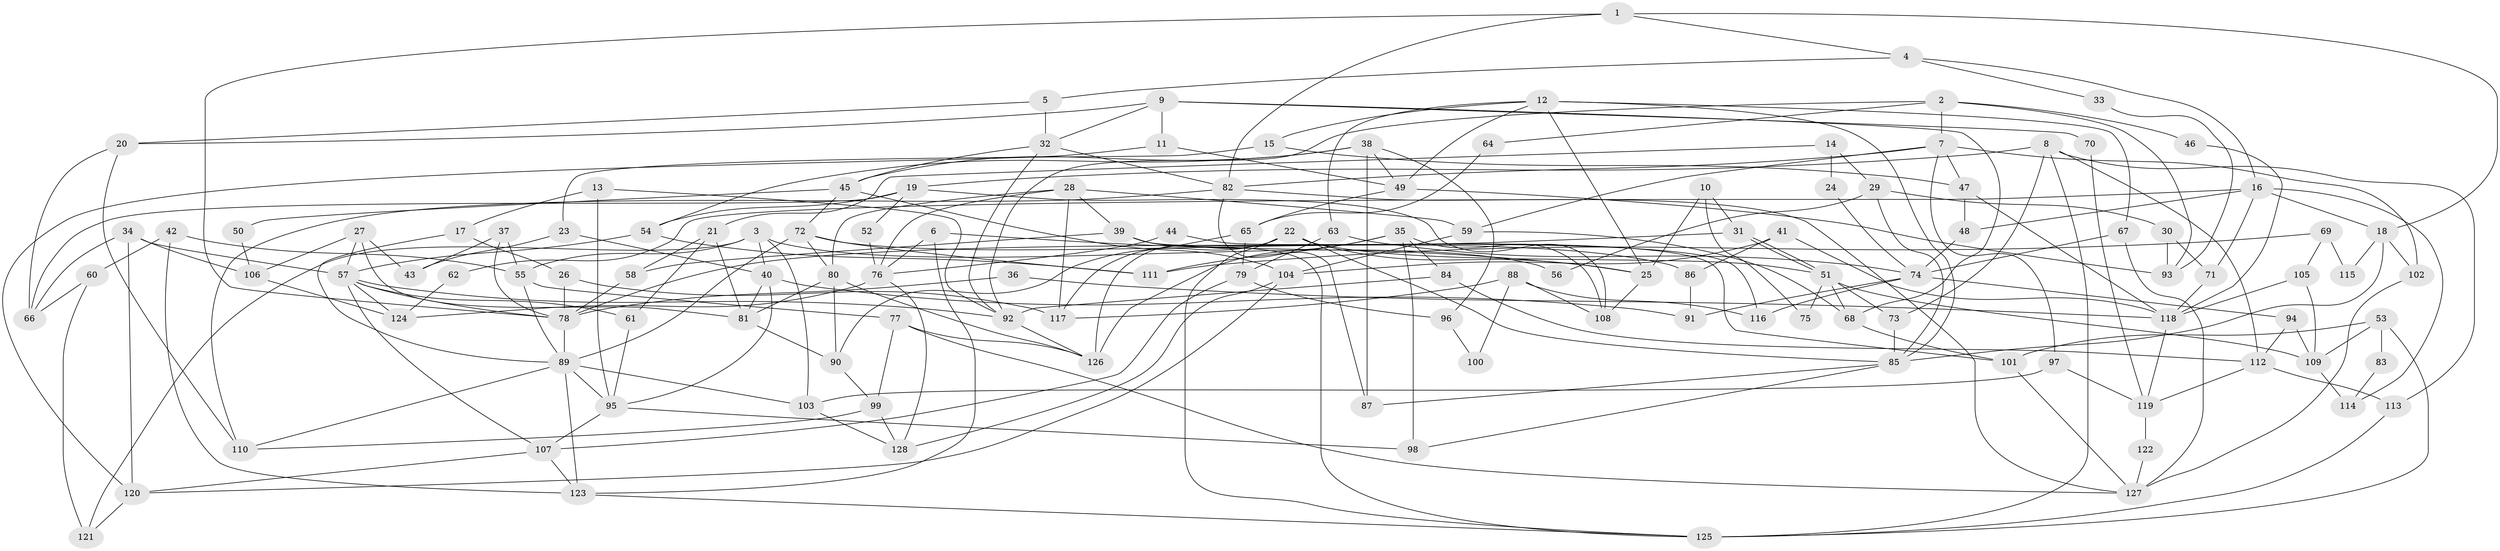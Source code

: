 // coarse degree distribution, {4: 0.22093023255813954, 5: 0.10465116279069768, 6: 0.16279069767441862, 3: 0.1744186046511628, 7: 0.09302325581395349, 10: 0.023255813953488372, 9: 0.023255813953488372, 8: 0.06976744186046512, 2: 0.11627906976744186, 12: 0.011627906976744186}
// Generated by graph-tools (version 1.1) at 2025/41/03/06/25 10:41:53]
// undirected, 128 vertices, 256 edges
graph export_dot {
graph [start="1"]
  node [color=gray90,style=filled];
  1;
  2;
  3;
  4;
  5;
  6;
  7;
  8;
  9;
  10;
  11;
  12;
  13;
  14;
  15;
  16;
  17;
  18;
  19;
  20;
  21;
  22;
  23;
  24;
  25;
  26;
  27;
  28;
  29;
  30;
  31;
  32;
  33;
  34;
  35;
  36;
  37;
  38;
  39;
  40;
  41;
  42;
  43;
  44;
  45;
  46;
  47;
  48;
  49;
  50;
  51;
  52;
  53;
  54;
  55;
  56;
  57;
  58;
  59;
  60;
  61;
  62;
  63;
  64;
  65;
  66;
  67;
  68;
  69;
  70;
  71;
  72;
  73;
  74;
  75;
  76;
  77;
  78;
  79;
  80;
  81;
  82;
  83;
  84;
  85;
  86;
  87;
  88;
  89;
  90;
  91;
  92;
  93;
  94;
  95;
  96;
  97;
  98;
  99;
  100;
  101;
  102;
  103;
  104;
  105;
  106;
  107;
  108;
  109;
  110;
  111;
  112;
  113;
  114;
  115;
  116;
  117;
  118;
  119;
  120;
  121;
  122;
  123;
  124;
  125;
  126;
  127;
  128;
  1 -- 78;
  1 -- 82;
  1 -- 4;
  1 -- 18;
  2 -- 7;
  2 -- 92;
  2 -- 46;
  2 -- 64;
  2 -- 93;
  3 -- 103;
  3 -- 40;
  3 -- 55;
  3 -- 56;
  3 -- 121;
  4 -- 5;
  4 -- 16;
  4 -- 33;
  5 -- 32;
  5 -- 20;
  6 -- 123;
  6 -- 76;
  6 -- 25;
  7 -- 82;
  7 -- 102;
  7 -- 47;
  7 -- 59;
  7 -- 97;
  8 -- 19;
  8 -- 113;
  8 -- 73;
  8 -- 112;
  8 -- 125;
  9 -- 32;
  9 -- 68;
  9 -- 11;
  9 -- 20;
  9 -- 70;
  10 -- 31;
  10 -- 25;
  10 -- 75;
  11 -- 120;
  11 -- 49;
  12 -- 85;
  12 -- 25;
  12 -- 15;
  12 -- 49;
  12 -- 63;
  12 -- 67;
  13 -- 92;
  13 -- 17;
  13 -- 95;
  14 -- 29;
  14 -- 21;
  14 -- 24;
  15 -- 47;
  15 -- 23;
  16 -- 48;
  16 -- 18;
  16 -- 62;
  16 -- 71;
  16 -- 114;
  17 -- 89;
  17 -- 26;
  18 -- 85;
  18 -- 102;
  18 -- 115;
  19 -- 54;
  19 -- 66;
  19 -- 52;
  19 -- 108;
  20 -- 110;
  20 -- 66;
  21 -- 81;
  21 -- 61;
  21 -- 58;
  22 -- 51;
  22 -- 126;
  22 -- 25;
  22 -- 85;
  22 -- 117;
  22 -- 125;
  23 -- 40;
  23 -- 43;
  24 -- 74;
  25 -- 108;
  26 -- 117;
  26 -- 78;
  27 -- 57;
  27 -- 43;
  27 -- 81;
  27 -- 106;
  28 -- 59;
  28 -- 80;
  28 -- 39;
  28 -- 76;
  28 -- 117;
  29 -- 30;
  29 -- 85;
  29 -- 56;
  30 -- 71;
  30 -- 93;
  31 -- 51;
  31 -- 51;
  31 -- 78;
  32 -- 92;
  32 -- 45;
  32 -- 82;
  33 -- 93;
  34 -- 57;
  34 -- 120;
  34 -- 66;
  34 -- 106;
  35 -- 98;
  35 -- 108;
  35 -- 84;
  35 -- 111;
  35 -- 126;
  36 -- 118;
  36 -- 78;
  37 -- 55;
  37 -- 78;
  37 -- 43;
  38 -- 49;
  38 -- 45;
  38 -- 54;
  38 -- 87;
  38 -- 96;
  39 -- 125;
  39 -- 58;
  39 -- 101;
  40 -- 81;
  40 -- 95;
  40 -- 91;
  41 -- 104;
  41 -- 86;
  41 -- 118;
  42 -- 55;
  42 -- 60;
  42 -- 123;
  44 -- 116;
  44 -- 76;
  45 -- 72;
  45 -- 104;
  45 -- 50;
  46 -- 118;
  47 -- 118;
  47 -- 48;
  48 -- 74;
  49 -- 65;
  49 -- 93;
  50 -- 106;
  51 -- 73;
  51 -- 68;
  51 -- 75;
  51 -- 109;
  52 -- 76;
  53 -- 125;
  53 -- 101;
  53 -- 83;
  53 -- 109;
  54 -- 57;
  54 -- 111;
  55 -- 89;
  55 -- 77;
  57 -- 107;
  57 -- 78;
  57 -- 61;
  57 -- 92;
  57 -- 124;
  58 -- 78;
  59 -- 68;
  59 -- 104;
  60 -- 121;
  60 -- 66;
  61 -- 95;
  62 -- 124;
  63 -- 79;
  63 -- 74;
  64 -- 65;
  65 -- 90;
  65 -- 79;
  67 -- 74;
  67 -- 127;
  68 -- 101;
  69 -- 105;
  69 -- 111;
  69 -- 115;
  70 -- 119;
  71 -- 118;
  72 -- 80;
  72 -- 111;
  72 -- 86;
  72 -- 89;
  73 -- 85;
  74 -- 94;
  74 -- 91;
  74 -- 116;
  76 -- 124;
  76 -- 128;
  77 -- 127;
  77 -- 99;
  77 -- 126;
  78 -- 89;
  79 -- 107;
  79 -- 96;
  80 -- 81;
  80 -- 126;
  80 -- 90;
  81 -- 90;
  82 -- 87;
  82 -- 110;
  82 -- 127;
  83 -- 114;
  84 -- 92;
  84 -- 112;
  85 -- 87;
  85 -- 98;
  86 -- 91;
  88 -- 108;
  88 -- 117;
  88 -- 100;
  88 -- 116;
  89 -- 123;
  89 -- 95;
  89 -- 103;
  89 -- 110;
  90 -- 99;
  92 -- 126;
  94 -- 112;
  94 -- 109;
  95 -- 98;
  95 -- 107;
  96 -- 100;
  97 -- 103;
  97 -- 119;
  99 -- 110;
  99 -- 128;
  101 -- 127;
  102 -- 127;
  103 -- 128;
  104 -- 128;
  104 -- 120;
  105 -- 109;
  105 -- 118;
  106 -- 124;
  107 -- 123;
  107 -- 120;
  109 -- 114;
  112 -- 113;
  112 -- 119;
  113 -- 125;
  118 -- 119;
  119 -- 122;
  120 -- 121;
  122 -- 127;
  123 -- 125;
}
